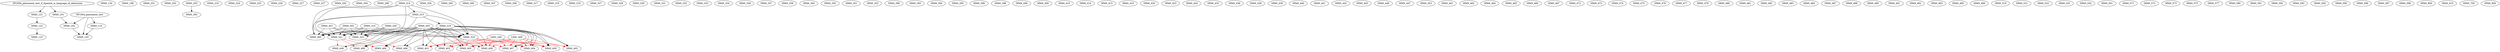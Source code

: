 digraph G {
    edge [color=black];
    SP100A_placement_test_if_Spanish_is_language_of_admission -> SPAN_101;
    edge [color=black];
    SPAN_101 -> SPAN_102;
    SP100A_placement_test -> SPAN_102;
    edge [color=black];
    SPAN_102 -> SPAN_103;
    SPAN_110 -> SPAN_103;
    SP100A_placement_test -> SPAN_103;
    edge [color=black];
    SP100A_placement_test -> SPAN_110;
    edge [color=black];
    SP100A_placement_test_if_Spanish_is_language_of_admission -> SPAN_121;
    edge [color=black];
    SPAN_121 -> SPAN_122;
    edge [color=black];
    SPAN_122 -> SPAN_123;
    SPAN_134;
    SPAN_199;
    SPAN_201;
    SPAN_202;
    SPAN_203;
    SPAN_216;
    SPAN_224;
    SPAN_225;
    SPAN_226;
    SPAN_227;
    SPAN_237;
    SPAN_292;
    SPAN_294;
    SPAN_299;
    SPAN_301;
    SPAN_302;
    SPAN_303;
    SPAN_304;
    SPAN_305;
    SPAN_306;
    SPAN_307;
    SPAN_308;
    SPAN_314;
    edge [color=black];
    SPAN_314 -> SPAN_315;
    edge [color=black];
    SPAN_315 -> SPAN_316;
    SPAN_317;
    SPAN_318;
    SPAN_319;
    edge [color=black];
    SPAN_301 -> SPAN_321;
    SPAN_314 -> SPAN_321;
    SPAN_302 -> SPAN_321;
    SPAN_303 -> SPAN_321;
    SPAN_310 -> SPAN_321;
    SPAN_315 -> SPAN_321;
    SPAN_316 -> SPAN_321;
    SPAN_330 -> SPAN_321;
    edge [color=black];
    SPAN_301 -> SPAN_322;
    SPAN_314 -> SPAN_322;
    SPAN_302 -> SPAN_322;
    SPAN_303 -> SPAN_322;
    SPAN_310 -> SPAN_322;
    SPAN_315 -> SPAN_322;
    SPAN_316 -> SPAN_322;
    SPAN_330 -> SPAN_322;
    edge [color=black];
    SPAN_301 -> SPAN_323;
    SPAN_314 -> SPAN_323;
    SPAN_302 -> SPAN_323;
    SPAN_303 -> SPAN_323;
    SPAN_310 -> SPAN_323;
    SPAN_315 -> SPAN_323;
    SPAN_316 -> SPAN_323;
    SPAN_330 -> SPAN_323;
    SPAN_327;
    SPAN_328;
    SPAN_329;
    SPAN_331;
    SPAN_332;
    SPAN_333;
    SPAN_334;
    SPAN_336;
    SPAN_337;
    SPAN_339;
    SPAN_340;
    SPAN_350;
    SPAN_351;
    SPAN_352;
    edge [color=black];
    SPAN_301 -> SPAN_360;
    SPAN_302 -> SPAN_360;
    SPAN_303 -> SPAN_360;
    SPAN_310 -> SPAN_360;
    SPAN_314 -> SPAN_360;
    SPAN_315 -> SPAN_360;
    SPAN_316 -> SPAN_360;
    SPAN_330 -> SPAN_360;
    SPAN_390;
    edge [color=black];
    SPAN_203 -> SPAN_392;
    SPAN_393;
    SPAN_394;
    SPAN_395;
    SPAN_396;
    SPAN_398;
    edge [color=black];
    SPAN_303 -> SPAN_400;
    SPAN_316 -> SPAN_400;
    edge [color=red];
    SPAN_323 -> SPAN_400;
    LING_200 -> SPAN_400;
    LING_400 -> SPAN_400;
    edge [color=black];
    SPAN_303 -> SPAN_401;
    SPAN_316 -> SPAN_401;
    edge [color=red];
    SPAN_323 -> SPAN_401;
    LING_200 -> SPAN_401;
    LING_400 -> SPAN_401;
    edge [color=black];
    SPAN_303 -> SPAN_402;
    SPAN_316 -> SPAN_402;
    edge [color=red];
    SPAN_323 -> SPAN_402;
    LING_200 -> SPAN_402;
    LING_400 -> SPAN_402;
    edge [color=black];
    SPAN_303 -> SPAN_403;
    SPAN_316 -> SPAN_403;
    edge [color=red];
    SPAN_323 -> SPAN_403;
    LING_200 -> SPAN_403;
    LING_400 -> SPAN_403;
    edge [color=black];
    SPAN_303 -> SPAN_404;
    SPAN_316 -> SPAN_404;
    edge [color=red];
    SPAN_323 -> SPAN_404;
    LING_200 -> SPAN_404;
    LING_400 -> SPAN_404;
    edge [color=black];
    SPAN_303 -> SPAN_405;
    SPAN_316 -> SPAN_405;
    edge [color=red];
    SPAN_323 -> SPAN_405;
    LING_200 -> SPAN_405;
    LING_400 -> SPAN_405;
    edge [color=black];
    SPAN_303 -> SPAN_406;
    SPAN_316 -> SPAN_406;
    edge [color=red];
    SPAN_323 -> SPAN_406;
    LING_200 -> SPAN_406;
    LING_400 -> SPAN_406;
    edge [color=black];
    SPAN_303 -> SPAN_407;
    SPAN_316 -> SPAN_407;
    edge [color=red];
    SPAN_323 -> SPAN_407;
    LING_200 -> SPAN_407;
    LING_400 -> SPAN_407;
    SPAN_408;
    SPAN_409;
    SPAN_410;
    SPAN_414;
    SPAN_415;
    SPAN_416;
    SPAN_420;
    SPAN_423;
    SPAN_424;
    SPAN_433;
    SPAN_436;
    SPAN_438;
    SPAN_439;
    SPAN_440;
    SPAN_441;
    SPAN_442;
    SPAN_445;
    SPAN_446;
    SPAN_447;
    edge [color=black];
    SPAN_303 -> SPAN_449;
    SPAN_316 -> SPAN_449;
    edge [color=red];
    SPAN_321 -> SPAN_449;
    SPAN_453;
    SPAN_461;
    SPAN_462;
    SPAN_464;
    SPAN_465;
    SPAN_466;
    SPAN_467;
    edge [color=black];
    SPAN_303 -> SPAN_468;
    SPAN_316 -> SPAN_468;
    edge [color=red];
    SPAN_321 -> SPAN_468;
    SPAN_472;
    SPAN_473;
    SPAN_474;
    SPAN_475;
    SPAN_476;
    SPAN_477;
    SPAN_479;
    SPAN_480;
    SPAN_481;
    SPAN_482;
    SPAN_483;
    SPAN_484;
    edge [color=black];
    SPAN_303 -> SPAN_486;
    SPAN_316 -> SPAN_486;
    edge [color=red];
    SPAN_322 -> SPAN_486;
    SPAN_487;
    SPAN_488;
    edge [color=black];
    SPAN_303 -> SPAN_489;
    SPAN_316 -> SPAN_489;
    edge [color=red];
    SPAN_321 -> SPAN_489;
    SPAN_490;
    SPAN_491;
    SPAN_492;
    SPAN_493;
    SPAN_495;
    SPAN_499;
    SPAN_510;
    SPAN_521;
    SPAN_522;
    SPAN_541;
    SPAN_542;
    SPAN_561;
    SPAN_571;
    SPAN_572;
    SPAN_573;
    SPAN_575;
    SPAN_577;
    SPAN_590;
    SPAN_591;
    SPAN_592;
    SPAN_593;
    SPAN_594;
    SPAN_595;
    SPAN_596;
    SPAN_597;
    SPAN_598;
    SPAN_600;
    SPAN_610;
    SPAN_700;
    SPAN_800;
}
